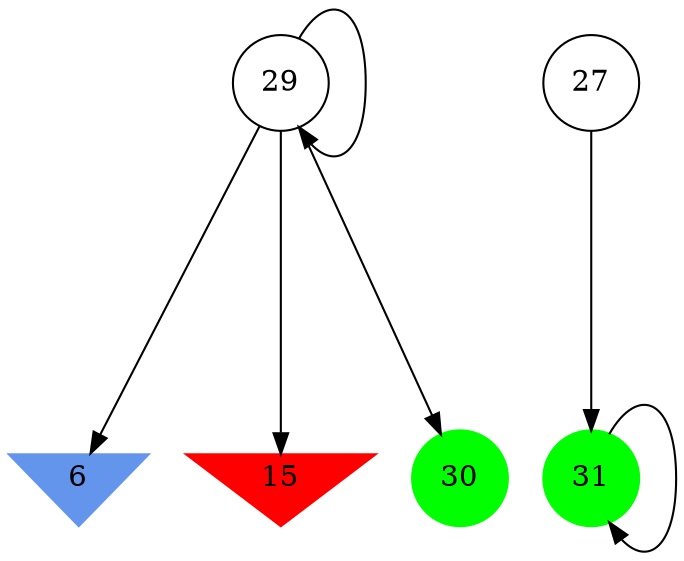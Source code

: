 digraph brain {
	ranksep=2.0;
	6 [shape=invtriangle,style=filled,color=cornflowerblue];
	15 [shape=invtriangle,style=filled,color=red];
	27 [shape=circle,color=black];
	29 [shape=circle,color=black];
	30 [shape=circle,style=filled,color=green];
	31 [shape=circle,style=filled,color=green];
	27	->	31;
	31	->	31;
	29	->	15;
	29	->	6;
	29	->	30;
	29	->	29;
	{ rank=same; 6; 15; }
	{ rank=same; 27; 29; }
	{ rank=same; 30; 31; }
}
